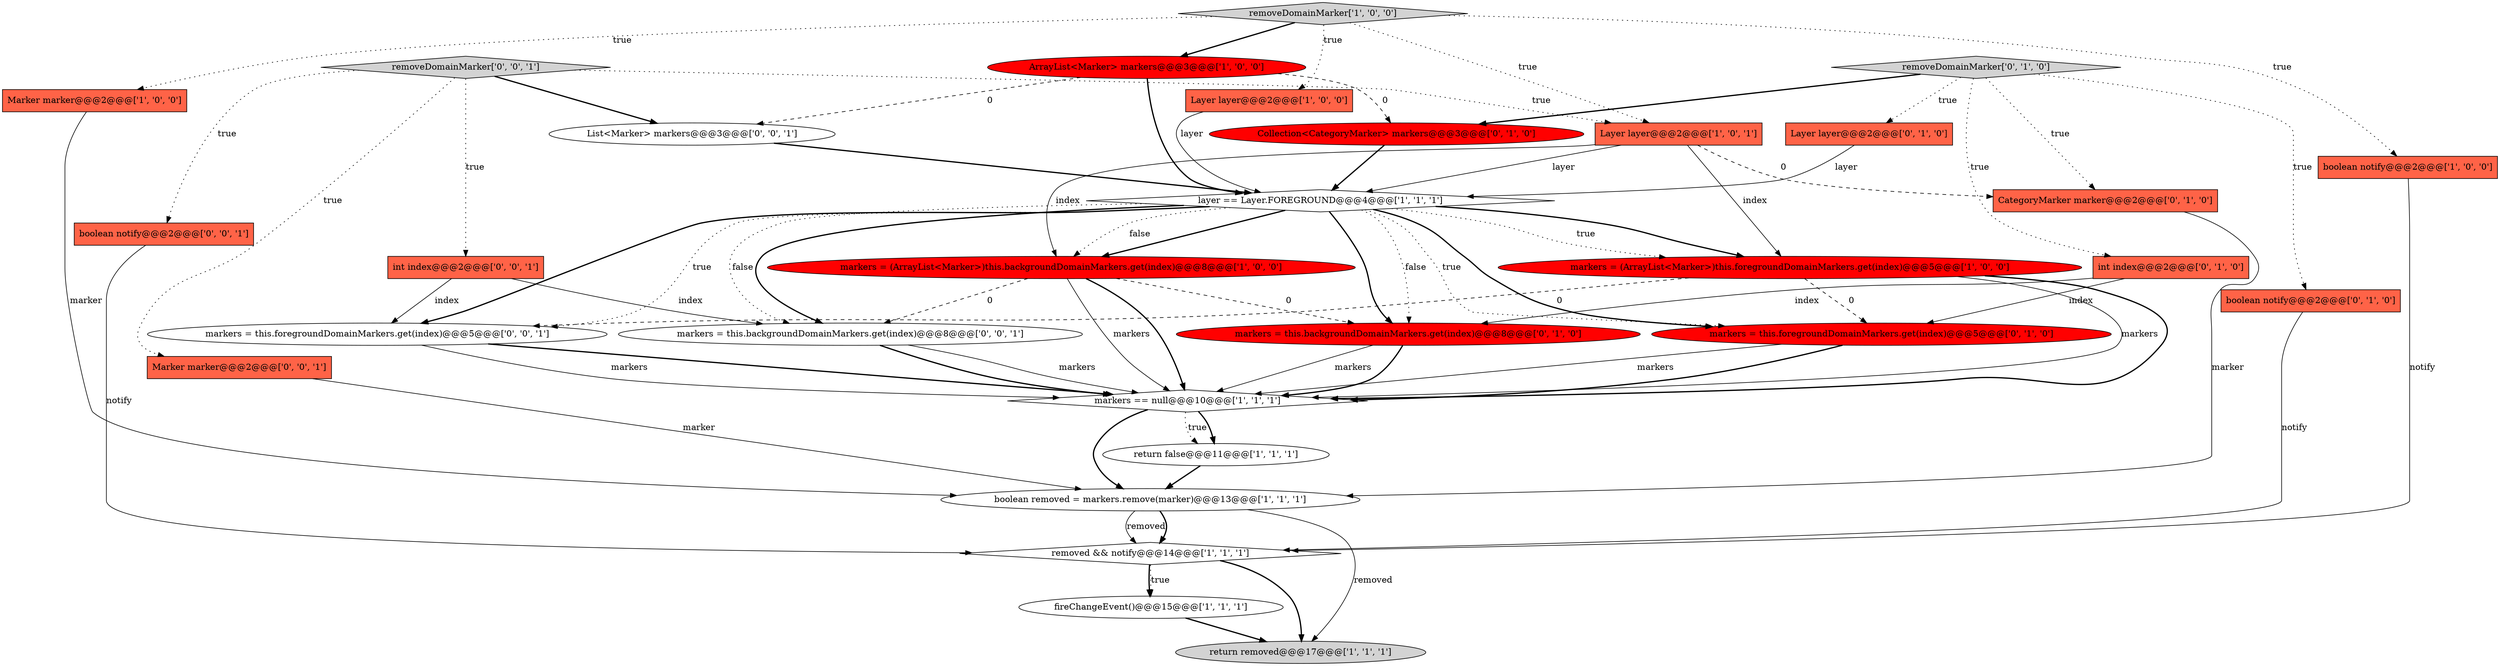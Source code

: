 digraph {
24 [style = filled, label = "removeDomainMarker['0', '0', '1']", fillcolor = lightgray, shape = diamond image = "AAA0AAABBB3BBB"];
10 [style = filled, label = "fireChangeEvent()@@@15@@@['1', '1', '1']", fillcolor = white, shape = ellipse image = "AAA0AAABBB1BBB"];
21 [style = filled, label = "removeDomainMarker['0', '1', '0']", fillcolor = lightgray, shape = diamond image = "AAA0AAABBB2BBB"];
23 [style = filled, label = "markers = this.foregroundDomainMarkers.get(index)@@@5@@@['0', '0', '1']", fillcolor = white, shape = ellipse image = "AAA0AAABBB3BBB"];
18 [style = filled, label = "markers = this.foregroundDomainMarkers.get(index)@@@5@@@['0', '1', '0']", fillcolor = red, shape = ellipse image = "AAA1AAABBB2BBB"];
7 [style = filled, label = "Marker marker@@@2@@@['1', '0', '0']", fillcolor = tomato, shape = box image = "AAA0AAABBB1BBB"];
11 [style = filled, label = "removed && notify@@@14@@@['1', '1', '1']", fillcolor = white, shape = diamond image = "AAA0AAABBB1BBB"];
15 [style = filled, label = "int index@@@2@@@['0', '1', '0']", fillcolor = tomato, shape = box image = "AAA0AAABBB2BBB"];
6 [style = filled, label = "boolean notify@@@2@@@['1', '0', '0']", fillcolor = tomato, shape = box image = "AAA0AAABBB1BBB"];
17 [style = filled, label = "boolean notify@@@2@@@['0', '1', '0']", fillcolor = tomato, shape = box image = "AAA0AAABBB2BBB"];
1 [style = filled, label = "ArrayList<Marker> markers@@@3@@@['1', '0', '0']", fillcolor = red, shape = ellipse image = "AAA1AAABBB1BBB"];
3 [style = filled, label = "markers = (ArrayList<Marker>)this.backgroundDomainMarkers.get(index)@@@8@@@['1', '0', '0']", fillcolor = red, shape = ellipse image = "AAA1AAABBB1BBB"];
4 [style = filled, label = "layer == Layer.FOREGROUND@@@4@@@['1', '1', '1']", fillcolor = white, shape = diamond image = "AAA0AAABBB1BBB"];
26 [style = filled, label = "markers = this.backgroundDomainMarkers.get(index)@@@8@@@['0', '0', '1']", fillcolor = white, shape = ellipse image = "AAA0AAABBB3BBB"];
2 [style = filled, label = "removeDomainMarker['1', '0', '0']", fillcolor = lightgray, shape = diamond image = "AAA0AAABBB1BBB"];
16 [style = filled, label = "markers = this.backgroundDomainMarkers.get(index)@@@8@@@['0', '1', '0']", fillcolor = red, shape = ellipse image = "AAA1AAABBB2BBB"];
22 [style = filled, label = "Collection<CategoryMarker> markers@@@3@@@['0', '1', '0']", fillcolor = red, shape = ellipse image = "AAA1AAABBB2BBB"];
27 [style = filled, label = "boolean notify@@@2@@@['0', '0', '1']", fillcolor = tomato, shape = box image = "AAA0AAABBB3BBB"];
13 [style = filled, label = "markers = (ArrayList<Marker>)this.foregroundDomainMarkers.get(index)@@@5@@@['1', '0', '0']", fillcolor = red, shape = ellipse image = "AAA1AAABBB1BBB"];
25 [style = filled, label = "Marker marker@@@2@@@['0', '0', '1']", fillcolor = tomato, shape = box image = "AAA0AAABBB3BBB"];
0 [style = filled, label = "Layer layer@@@2@@@['1', '0', '0']", fillcolor = tomato, shape = box image = "AAA0AAABBB1BBB"];
14 [style = filled, label = "return removed@@@17@@@['1', '1', '1']", fillcolor = lightgray, shape = ellipse image = "AAA0AAABBB1BBB"];
9 [style = filled, label = "boolean removed = markers.remove(marker)@@@13@@@['1', '1', '1']", fillcolor = white, shape = ellipse image = "AAA0AAABBB1BBB"];
28 [style = filled, label = "int index@@@2@@@['0', '0', '1']", fillcolor = tomato, shape = box image = "AAA0AAABBB3BBB"];
19 [style = filled, label = "Layer layer@@@2@@@['0', '1', '0']", fillcolor = tomato, shape = box image = "AAA0AAABBB2BBB"];
5 [style = filled, label = "markers == null@@@10@@@['1', '1', '1']", fillcolor = white, shape = diamond image = "AAA0AAABBB1BBB"];
29 [style = filled, label = "List<Marker> markers@@@3@@@['0', '0', '1']", fillcolor = white, shape = ellipse image = "AAA0AAABBB3BBB"];
12 [style = filled, label = "return false@@@11@@@['1', '1', '1']", fillcolor = white, shape = ellipse image = "AAA0AAABBB1BBB"];
8 [style = filled, label = "Layer layer@@@2@@@['1', '0', '1']", fillcolor = tomato, shape = box image = "AAA0AAABBB1BBB"];
20 [style = filled, label = "CategoryMarker marker@@@2@@@['0', '1', '0']", fillcolor = tomato, shape = box image = "AAA1AAABBB2BBB"];
25->9 [style = solid, label="marker"];
0->4 [style = solid, label="layer"];
3->5 [style = solid, label="markers"];
9->11 [style = solid, label="removed"];
1->4 [style = bold, label=""];
4->3 [style = bold, label=""];
29->4 [style = bold, label=""];
4->18 [style = dotted, label="true"];
2->0 [style = dotted, label="true"];
21->20 [style = dotted, label="true"];
3->26 [style = dashed, label="0"];
9->11 [style = bold, label=""];
23->5 [style = bold, label=""];
5->9 [style = bold, label=""];
21->15 [style = dotted, label="true"];
2->8 [style = dotted, label="true"];
9->14 [style = solid, label="removed"];
11->14 [style = bold, label=""];
10->14 [style = bold, label=""];
26->5 [style = bold, label=""];
2->1 [style = bold, label=""];
11->10 [style = dotted, label="true"];
24->25 [style = dotted, label="true"];
4->23 [style = dotted, label="true"];
4->13 [style = bold, label=""];
3->16 [style = dashed, label="0"];
8->20 [style = dashed, label="0"];
1->29 [style = dashed, label="0"];
4->26 [style = bold, label=""];
18->5 [style = solid, label="markers"];
4->3 [style = dotted, label="false"];
4->18 [style = bold, label=""];
21->17 [style = dotted, label="true"];
24->29 [style = bold, label=""];
5->12 [style = dotted, label="true"];
24->27 [style = dotted, label="true"];
4->23 [style = bold, label=""];
12->9 [style = bold, label=""];
24->28 [style = dotted, label="true"];
13->23 [style = dashed, label="0"];
1->22 [style = dashed, label="0"];
28->23 [style = solid, label="index"];
16->5 [style = solid, label="markers"];
15->18 [style = solid, label="index"];
26->5 [style = solid, label="markers"];
22->4 [style = bold, label=""];
4->13 [style = dotted, label="true"];
28->26 [style = solid, label="index"];
3->5 [style = bold, label=""];
15->16 [style = solid, label="index"];
13->5 [style = solid, label="markers"];
5->12 [style = bold, label=""];
21->22 [style = bold, label=""];
8->4 [style = solid, label="layer"];
11->10 [style = bold, label=""];
2->6 [style = dotted, label="true"];
18->5 [style = bold, label=""];
8->13 [style = solid, label="index"];
2->7 [style = dotted, label="true"];
27->11 [style = solid, label="notify"];
21->19 [style = dotted, label="true"];
23->5 [style = solid, label="markers"];
13->5 [style = bold, label=""];
6->11 [style = solid, label="notify"];
16->5 [style = bold, label=""];
20->9 [style = solid, label="marker"];
4->26 [style = dotted, label="false"];
24->8 [style = dotted, label="true"];
13->18 [style = dashed, label="0"];
4->16 [style = dotted, label="false"];
19->4 [style = solid, label="layer"];
17->11 [style = solid, label="notify"];
8->3 [style = solid, label="index"];
4->16 [style = bold, label=""];
7->9 [style = solid, label="marker"];
}
